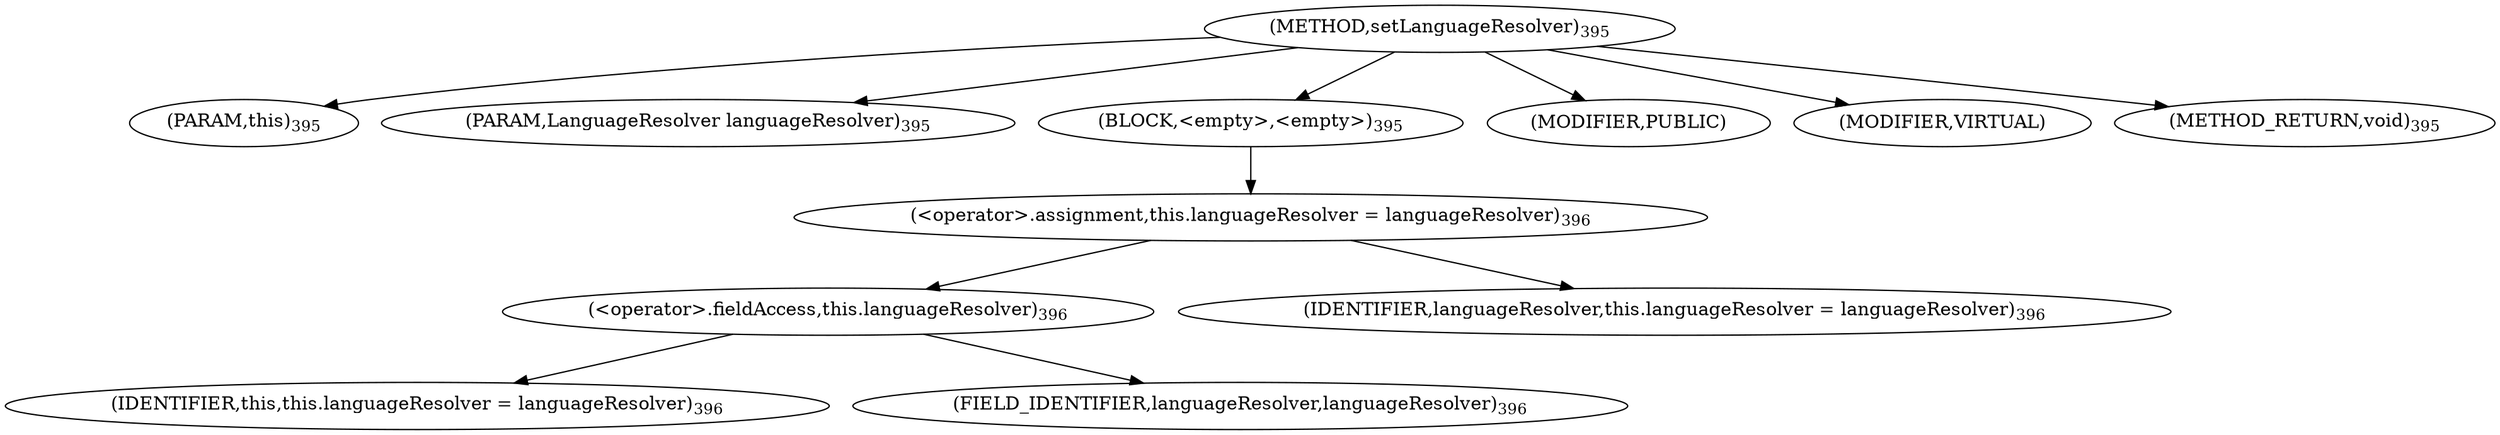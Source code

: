 digraph "setLanguageResolver" {  
"1059" [label = <(METHOD,setLanguageResolver)<SUB>395</SUB>> ]
"68" [label = <(PARAM,this)<SUB>395</SUB>> ]
"1060" [label = <(PARAM,LanguageResolver languageResolver)<SUB>395</SUB>> ]
"1061" [label = <(BLOCK,&lt;empty&gt;,&lt;empty&gt;)<SUB>395</SUB>> ]
"1062" [label = <(&lt;operator&gt;.assignment,this.languageResolver = languageResolver)<SUB>396</SUB>> ]
"1063" [label = <(&lt;operator&gt;.fieldAccess,this.languageResolver)<SUB>396</SUB>> ]
"67" [label = <(IDENTIFIER,this,this.languageResolver = languageResolver)<SUB>396</SUB>> ]
"1064" [label = <(FIELD_IDENTIFIER,languageResolver,languageResolver)<SUB>396</SUB>> ]
"1065" [label = <(IDENTIFIER,languageResolver,this.languageResolver = languageResolver)<SUB>396</SUB>> ]
"1066" [label = <(MODIFIER,PUBLIC)> ]
"1067" [label = <(MODIFIER,VIRTUAL)> ]
"1068" [label = <(METHOD_RETURN,void)<SUB>395</SUB>> ]
  "1059" -> "68" 
  "1059" -> "1060" 
  "1059" -> "1061" 
  "1059" -> "1066" 
  "1059" -> "1067" 
  "1059" -> "1068" 
  "1061" -> "1062" 
  "1062" -> "1063" 
  "1062" -> "1065" 
  "1063" -> "67" 
  "1063" -> "1064" 
}
